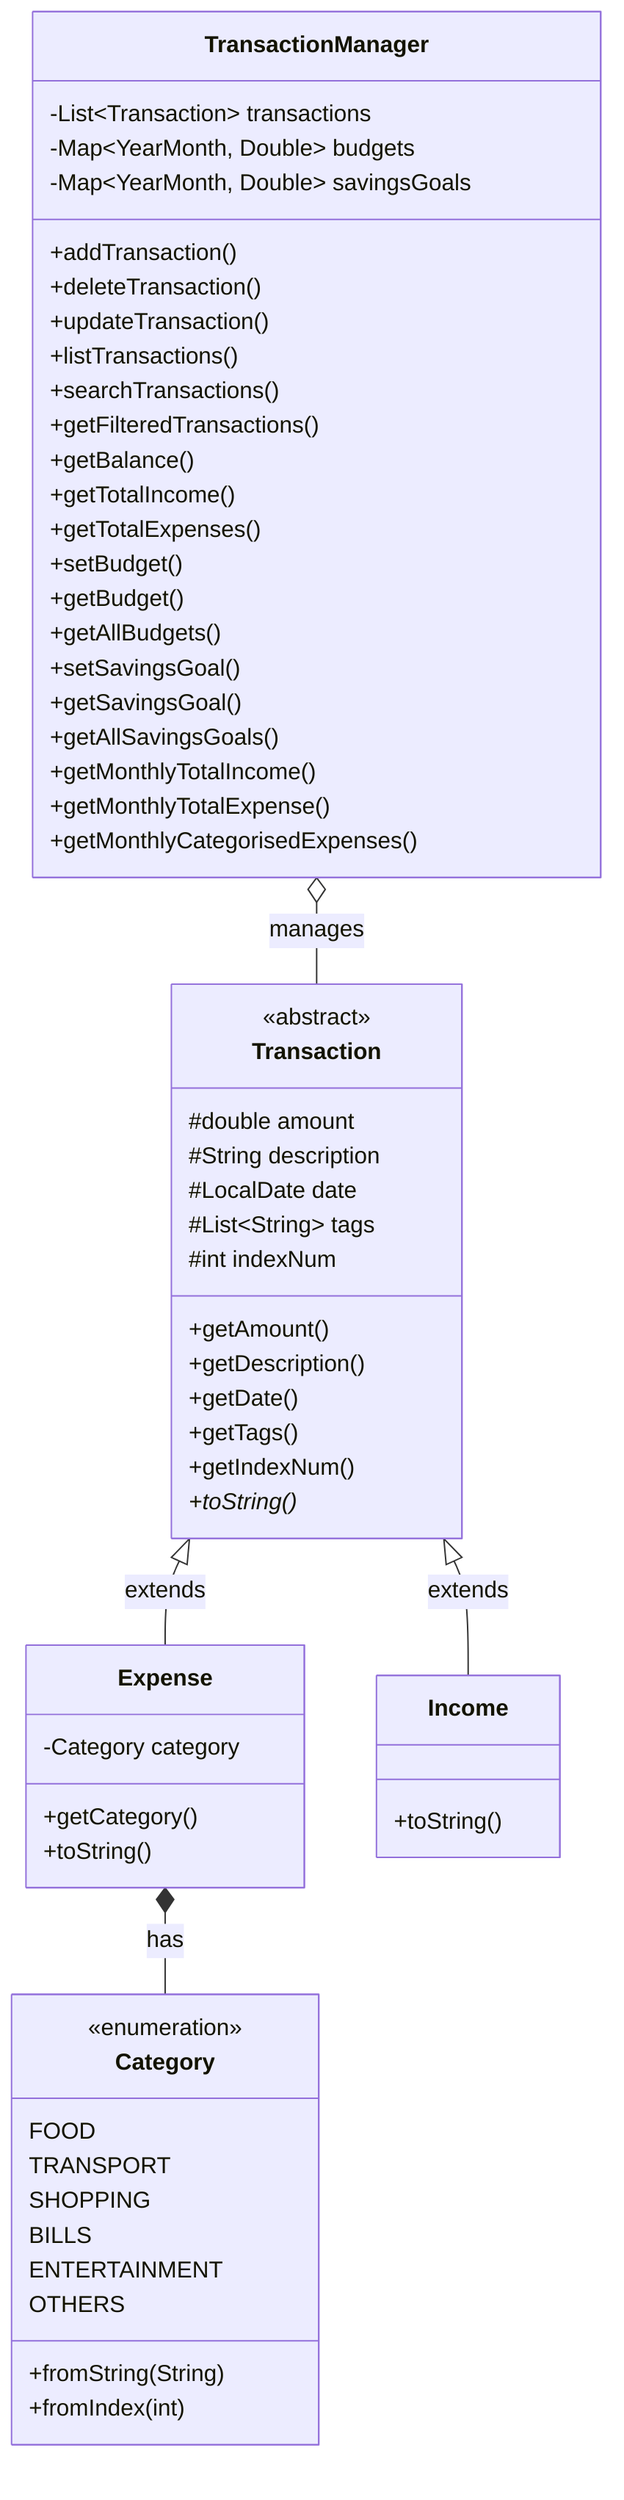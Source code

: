 classDiagram
    class Transaction {
        <<abstract>>
        #double amount
        #String description
        #LocalDate date
        #List~String~ tags
        #int indexNum
        +getAmount()
        +getDescription()
        +getDate()
        +getTags()
        +getIndexNum()
        +toString()*
    }

    class Expense {
        -Category category
        +getCategory()
        +toString()
    }

    class Income {
        +toString()
    }

    class Category {
        <<enumeration>>
        FOOD
        TRANSPORT
        SHOPPING
        BILLS
        ENTERTAINMENT
        OTHERS
        +fromString(String)
        +fromIndex(int)
    }

    class TransactionManager {
        -List~Transaction~ transactions
        -Map~YearMonth, Double~ budgets
        -Map~YearMonth, Double~ savingsGoals
        +addTransaction()
        +deleteTransaction()
        +updateTransaction()
        +listTransactions()
        +searchTransactions()
        +getFilteredTransactions()
        +getBalance()
        +getTotalIncome()
        +getTotalExpenses()
        +setBudget()
        +getBudget()
        +getAllBudgets()
        +setSavingsGoal()
        +getSavingsGoal()
        +getAllSavingsGoals()
        +getMonthlyTotalIncome()
        +getMonthlyTotalExpense()
        +getMonthlyCategorisedExpenses()
    }

    Transaction <|-- Expense : extends
    Transaction <|-- Income : extends
    Expense *-- Category : has
    TransactionManager o-- Transaction : manages